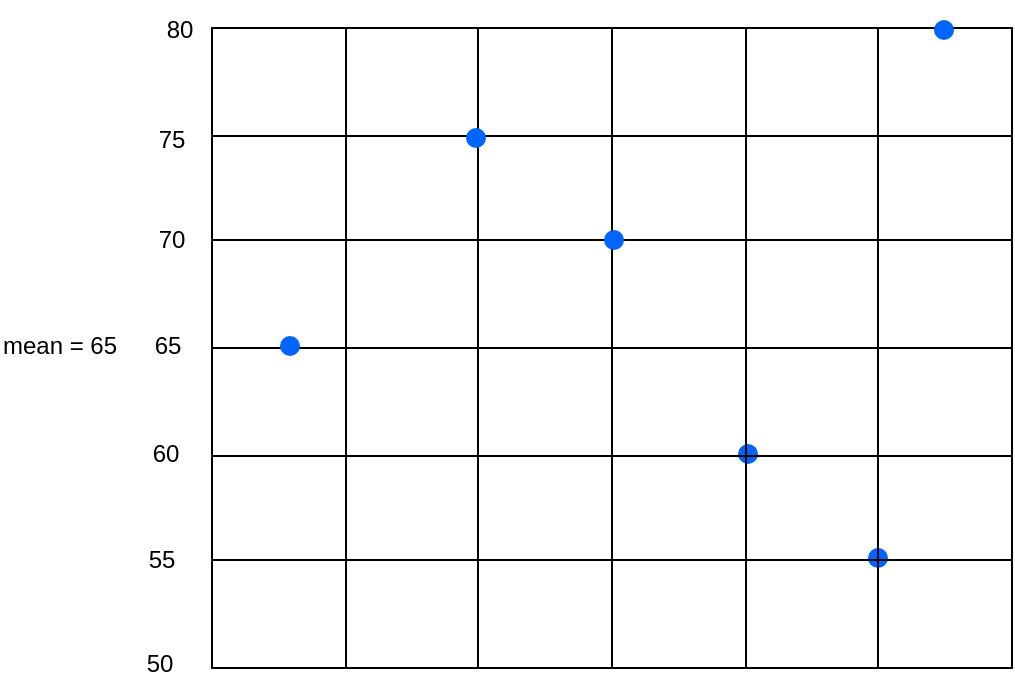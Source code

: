 <mxfile version="24.7.7">
  <diagram name="Page-1" id="GW_NH_uWbhmIjLpSf5wQ">
    <mxGraphModel dx="984" dy="575" grid="1" gridSize="10" guides="1" tooltips="1" connect="1" arrows="1" fold="1" page="1" pageScale="1" pageWidth="850" pageHeight="1100" math="0" shadow="0">
      <root>
        <mxCell id="0" />
        <mxCell id="1" parent="0" />
        <mxCell id="uu_pa1607YgZWATwTWHK-55" value="" style="childLayout=tableLayout;recursiveResize=0;shadow=0;fillColor=none;" vertex="1" parent="1">
          <mxGeometry x="160" y="240" width="200" height="160" as="geometry" />
        </mxCell>
        <mxCell id="uu_pa1607YgZWATwTWHK-56" value="" style="shape=tableRow;horizontal=0;startSize=0;swimlaneHead=0;swimlaneBody=0;top=0;left=0;bottom=0;right=0;dropTarget=0;collapsible=0;recursiveResize=0;expand=0;fontStyle=0;fillColor=none;strokeColor=inherit;" vertex="1" parent="uu_pa1607YgZWATwTWHK-55">
          <mxGeometry width="200" height="54" as="geometry" />
        </mxCell>
        <mxCell id="uu_pa1607YgZWATwTWHK-57" value="" style="connectable=0;recursiveResize=0;strokeColor=inherit;fillColor=none;align=center;whiteSpace=wrap;html=1;" vertex="1" parent="uu_pa1607YgZWATwTWHK-56">
          <mxGeometry width="67" height="54" as="geometry">
            <mxRectangle width="67" height="54" as="alternateBounds" />
          </mxGeometry>
        </mxCell>
        <mxCell id="uu_pa1607YgZWATwTWHK-58" value="" style="connectable=0;recursiveResize=0;strokeColor=inherit;fillColor=none;align=center;whiteSpace=wrap;html=1;" vertex="1" parent="uu_pa1607YgZWATwTWHK-56">
          <mxGeometry x="67" width="66" height="54" as="geometry">
            <mxRectangle width="66" height="54" as="alternateBounds" />
          </mxGeometry>
        </mxCell>
        <mxCell id="uu_pa1607YgZWATwTWHK-59" value="" style="connectable=0;recursiveResize=0;strokeColor=inherit;fillColor=none;align=center;whiteSpace=wrap;html=1;" vertex="1" parent="uu_pa1607YgZWATwTWHK-56">
          <mxGeometry x="133" width="67" height="54" as="geometry">
            <mxRectangle width="67" height="54" as="alternateBounds" />
          </mxGeometry>
        </mxCell>
        <mxCell id="uu_pa1607YgZWATwTWHK-60" style="shape=tableRow;horizontal=0;startSize=0;swimlaneHead=0;swimlaneBody=0;top=0;left=0;bottom=0;right=0;dropTarget=0;collapsible=0;recursiveResize=0;expand=0;fontStyle=0;fillColor=none;strokeColor=inherit;" vertex="1" parent="uu_pa1607YgZWATwTWHK-55">
          <mxGeometry y="54" width="200" height="52" as="geometry" />
        </mxCell>
        <mxCell id="uu_pa1607YgZWATwTWHK-61" value="" style="connectable=0;recursiveResize=0;strokeColor=inherit;fillColor=none;align=center;whiteSpace=wrap;html=1;" vertex="1" parent="uu_pa1607YgZWATwTWHK-60">
          <mxGeometry width="67" height="52" as="geometry">
            <mxRectangle width="67" height="52" as="alternateBounds" />
          </mxGeometry>
        </mxCell>
        <mxCell id="uu_pa1607YgZWATwTWHK-62" value="" style="connectable=0;recursiveResize=0;strokeColor=inherit;fillColor=none;align=center;whiteSpace=wrap;html=1;" vertex="1" parent="uu_pa1607YgZWATwTWHK-60">
          <mxGeometry x="67" width="66" height="52" as="geometry">
            <mxRectangle width="66" height="52" as="alternateBounds" />
          </mxGeometry>
        </mxCell>
        <mxCell id="uu_pa1607YgZWATwTWHK-63" value="" style="connectable=0;recursiveResize=0;strokeColor=inherit;fillColor=none;align=center;whiteSpace=wrap;html=1;" vertex="1" parent="uu_pa1607YgZWATwTWHK-60">
          <mxGeometry x="133" width="67" height="52" as="geometry">
            <mxRectangle width="67" height="52" as="alternateBounds" />
          </mxGeometry>
        </mxCell>
        <mxCell id="uu_pa1607YgZWATwTWHK-64" style="shape=tableRow;horizontal=0;startSize=0;swimlaneHead=0;swimlaneBody=0;top=0;left=0;bottom=0;right=0;dropTarget=0;collapsible=0;recursiveResize=0;expand=0;fontStyle=0;fillColor=none;strokeColor=inherit;" vertex="1" parent="uu_pa1607YgZWATwTWHK-55">
          <mxGeometry y="106" width="200" height="54" as="geometry" />
        </mxCell>
        <mxCell id="uu_pa1607YgZWATwTWHK-65" value="" style="connectable=0;recursiveResize=0;strokeColor=inherit;fillColor=none;align=center;whiteSpace=wrap;html=1;" vertex="1" parent="uu_pa1607YgZWATwTWHK-64">
          <mxGeometry width="67" height="54" as="geometry">
            <mxRectangle width="67" height="54" as="alternateBounds" />
          </mxGeometry>
        </mxCell>
        <mxCell id="uu_pa1607YgZWATwTWHK-66" value="" style="connectable=0;recursiveResize=0;strokeColor=inherit;fillColor=none;align=center;whiteSpace=wrap;html=1;" vertex="1" parent="uu_pa1607YgZWATwTWHK-64">
          <mxGeometry x="67" width="66" height="54" as="geometry">
            <mxRectangle width="66" height="54" as="alternateBounds" />
          </mxGeometry>
        </mxCell>
        <mxCell id="uu_pa1607YgZWATwTWHK-67" value="" style="connectable=0;recursiveResize=0;strokeColor=inherit;fillColor=none;align=center;whiteSpace=wrap;html=1;" vertex="1" parent="uu_pa1607YgZWATwTWHK-64">
          <mxGeometry x="133" width="67" height="54" as="geometry">
            <mxRectangle width="67" height="54" as="alternateBounds" />
          </mxGeometry>
        </mxCell>
        <mxCell id="uu_pa1607YgZWATwTWHK-29" value="" style="childLayout=tableLayout;recursiveResize=0;shadow=0;fillColor=none;" vertex="1" parent="1">
          <mxGeometry x="160" y="80" width="200" height="160" as="geometry" />
        </mxCell>
        <mxCell id="uu_pa1607YgZWATwTWHK-30" value="" style="shape=tableRow;horizontal=0;startSize=0;swimlaneHead=0;swimlaneBody=0;top=0;left=0;bottom=0;right=0;dropTarget=0;collapsible=0;recursiveResize=0;expand=0;fontStyle=0;fillColor=none;strokeColor=inherit;" vertex="1" parent="uu_pa1607YgZWATwTWHK-29">
          <mxGeometry width="200" height="54" as="geometry" />
        </mxCell>
        <mxCell id="uu_pa1607YgZWATwTWHK-31" value="" style="connectable=0;recursiveResize=0;strokeColor=inherit;fillColor=none;align=center;whiteSpace=wrap;html=1;" vertex="1" parent="uu_pa1607YgZWATwTWHK-30">
          <mxGeometry width="67" height="54" as="geometry">
            <mxRectangle width="67" height="54" as="alternateBounds" />
          </mxGeometry>
        </mxCell>
        <mxCell id="uu_pa1607YgZWATwTWHK-32" value="" style="connectable=0;recursiveResize=0;strokeColor=inherit;fillColor=none;align=center;whiteSpace=wrap;html=1;" vertex="1" parent="uu_pa1607YgZWATwTWHK-30">
          <mxGeometry x="67" width="66" height="54" as="geometry">
            <mxRectangle width="66" height="54" as="alternateBounds" />
          </mxGeometry>
        </mxCell>
        <mxCell id="uu_pa1607YgZWATwTWHK-33" value="" style="connectable=0;recursiveResize=0;strokeColor=inherit;fillColor=none;align=center;whiteSpace=wrap;html=1;" vertex="1" parent="uu_pa1607YgZWATwTWHK-30">
          <mxGeometry x="133" width="67" height="54" as="geometry">
            <mxRectangle width="67" height="54" as="alternateBounds" />
          </mxGeometry>
        </mxCell>
        <mxCell id="uu_pa1607YgZWATwTWHK-34" style="shape=tableRow;horizontal=0;startSize=0;swimlaneHead=0;swimlaneBody=0;top=0;left=0;bottom=0;right=0;dropTarget=0;collapsible=0;recursiveResize=0;expand=0;fontStyle=0;fillColor=none;strokeColor=inherit;" vertex="1" parent="uu_pa1607YgZWATwTWHK-29">
          <mxGeometry y="54" width="200" height="52" as="geometry" />
        </mxCell>
        <mxCell id="uu_pa1607YgZWATwTWHK-35" value="" style="connectable=0;recursiveResize=0;strokeColor=inherit;fillColor=none;align=center;whiteSpace=wrap;html=1;" vertex="1" parent="uu_pa1607YgZWATwTWHK-34">
          <mxGeometry width="67" height="52" as="geometry">
            <mxRectangle width="67" height="52" as="alternateBounds" />
          </mxGeometry>
        </mxCell>
        <mxCell id="uu_pa1607YgZWATwTWHK-36" value="" style="connectable=0;recursiveResize=0;strokeColor=inherit;fillColor=none;align=center;whiteSpace=wrap;html=1;" vertex="1" parent="uu_pa1607YgZWATwTWHK-34">
          <mxGeometry x="67" width="66" height="52" as="geometry">
            <mxRectangle width="66" height="52" as="alternateBounds" />
          </mxGeometry>
        </mxCell>
        <mxCell id="uu_pa1607YgZWATwTWHK-37" value="&amp;nbsp;" style="connectable=0;recursiveResize=0;strokeColor=inherit;fillColor=none;align=center;whiteSpace=wrap;html=1;" vertex="1" parent="uu_pa1607YgZWATwTWHK-34">
          <mxGeometry x="133" width="67" height="52" as="geometry">
            <mxRectangle width="67" height="52" as="alternateBounds" />
          </mxGeometry>
        </mxCell>
        <mxCell id="uu_pa1607YgZWATwTWHK-38" style="shape=tableRow;horizontal=0;startSize=0;swimlaneHead=0;swimlaneBody=0;top=0;left=0;bottom=0;right=0;dropTarget=0;collapsible=0;recursiveResize=0;expand=0;fontStyle=0;fillColor=none;strokeColor=inherit;" vertex="1" parent="uu_pa1607YgZWATwTWHK-29">
          <mxGeometry y="106" width="200" height="54" as="geometry" />
        </mxCell>
        <mxCell id="uu_pa1607YgZWATwTWHK-39" value="" style="connectable=0;recursiveResize=0;strokeColor=inherit;fillColor=none;align=center;whiteSpace=wrap;html=1;" vertex="1" parent="uu_pa1607YgZWATwTWHK-38">
          <mxGeometry width="67" height="54" as="geometry">
            <mxRectangle width="67" height="54" as="alternateBounds" />
          </mxGeometry>
        </mxCell>
        <mxCell id="uu_pa1607YgZWATwTWHK-40" value="" style="connectable=0;recursiveResize=0;strokeColor=inherit;fillColor=none;align=center;whiteSpace=wrap;html=1;" vertex="1" parent="uu_pa1607YgZWATwTWHK-38">
          <mxGeometry x="67" width="66" height="54" as="geometry">
            <mxRectangle width="66" height="54" as="alternateBounds" />
          </mxGeometry>
        </mxCell>
        <mxCell id="uu_pa1607YgZWATwTWHK-41" value="" style="connectable=0;recursiveResize=0;strokeColor=inherit;fillColor=none;align=center;whiteSpace=wrap;html=1;" vertex="1" parent="uu_pa1607YgZWATwTWHK-38">
          <mxGeometry x="133" width="67" height="54" as="geometry">
            <mxRectangle width="67" height="54" as="alternateBounds" />
          </mxGeometry>
        </mxCell>
        <mxCell id="uu_pa1607YgZWATwTWHK-42" value="" style="childLayout=tableLayout;recursiveResize=0;shadow=0;fillColor=none;" vertex="1" parent="1">
          <mxGeometry x="360" y="80" width="200" height="160" as="geometry" />
        </mxCell>
        <mxCell id="uu_pa1607YgZWATwTWHK-43" value="" style="shape=tableRow;horizontal=0;startSize=0;swimlaneHead=0;swimlaneBody=0;top=0;left=0;bottom=0;right=0;dropTarget=0;collapsible=0;recursiveResize=0;expand=0;fontStyle=0;fillColor=none;strokeColor=inherit;" vertex="1" parent="uu_pa1607YgZWATwTWHK-42">
          <mxGeometry width="200" height="54" as="geometry" />
        </mxCell>
        <mxCell id="uu_pa1607YgZWATwTWHK-44" value="" style="connectable=0;recursiveResize=0;strokeColor=inherit;fillColor=none;align=center;whiteSpace=wrap;html=1;" vertex="1" parent="uu_pa1607YgZWATwTWHK-43">
          <mxGeometry width="67" height="54" as="geometry">
            <mxRectangle width="67" height="54" as="alternateBounds" />
          </mxGeometry>
        </mxCell>
        <mxCell id="uu_pa1607YgZWATwTWHK-45" value="" style="connectable=0;recursiveResize=0;strokeColor=inherit;fillColor=none;align=center;whiteSpace=wrap;html=1;" vertex="1" parent="uu_pa1607YgZWATwTWHK-43">
          <mxGeometry x="67" width="66" height="54" as="geometry">
            <mxRectangle width="66" height="54" as="alternateBounds" />
          </mxGeometry>
        </mxCell>
        <mxCell id="uu_pa1607YgZWATwTWHK-46" value="" style="connectable=0;recursiveResize=0;strokeColor=inherit;fillColor=none;align=center;whiteSpace=wrap;html=1;" vertex="1" parent="uu_pa1607YgZWATwTWHK-43">
          <mxGeometry x="133" width="67" height="54" as="geometry">
            <mxRectangle width="67" height="54" as="alternateBounds" />
          </mxGeometry>
        </mxCell>
        <mxCell id="uu_pa1607YgZWATwTWHK-47" style="shape=tableRow;horizontal=0;startSize=0;swimlaneHead=0;swimlaneBody=0;top=0;left=0;bottom=0;right=0;dropTarget=0;collapsible=0;recursiveResize=0;expand=0;fontStyle=0;fillColor=none;strokeColor=inherit;" vertex="1" parent="uu_pa1607YgZWATwTWHK-42">
          <mxGeometry y="54" width="200" height="52" as="geometry" />
        </mxCell>
        <mxCell id="uu_pa1607YgZWATwTWHK-48" value="" style="connectable=0;recursiveResize=0;strokeColor=inherit;fillColor=none;align=center;whiteSpace=wrap;html=1;" vertex="1" parent="uu_pa1607YgZWATwTWHK-47">
          <mxGeometry width="67" height="52" as="geometry">
            <mxRectangle width="67" height="52" as="alternateBounds" />
          </mxGeometry>
        </mxCell>
        <mxCell id="uu_pa1607YgZWATwTWHK-49" value="" style="connectable=0;recursiveResize=0;strokeColor=inherit;fillColor=none;align=center;whiteSpace=wrap;html=1;" vertex="1" parent="uu_pa1607YgZWATwTWHK-47">
          <mxGeometry x="67" width="66" height="52" as="geometry">
            <mxRectangle width="66" height="52" as="alternateBounds" />
          </mxGeometry>
        </mxCell>
        <mxCell id="uu_pa1607YgZWATwTWHK-50" value="" style="connectable=0;recursiveResize=0;strokeColor=inherit;fillColor=none;align=center;whiteSpace=wrap;html=1;" vertex="1" parent="uu_pa1607YgZWATwTWHK-47">
          <mxGeometry x="133" width="67" height="52" as="geometry">
            <mxRectangle width="67" height="52" as="alternateBounds" />
          </mxGeometry>
        </mxCell>
        <mxCell id="uu_pa1607YgZWATwTWHK-51" style="shape=tableRow;horizontal=0;startSize=0;swimlaneHead=0;swimlaneBody=0;top=0;left=0;bottom=0;right=0;dropTarget=0;collapsible=0;recursiveResize=0;expand=0;fontStyle=0;fillColor=none;strokeColor=inherit;" vertex="1" parent="uu_pa1607YgZWATwTWHK-42">
          <mxGeometry y="106" width="200" height="54" as="geometry" />
        </mxCell>
        <mxCell id="uu_pa1607YgZWATwTWHK-52" value="" style="connectable=0;recursiveResize=0;strokeColor=inherit;fillColor=none;align=center;whiteSpace=wrap;html=1;" vertex="1" parent="uu_pa1607YgZWATwTWHK-51">
          <mxGeometry width="67" height="54" as="geometry">
            <mxRectangle width="67" height="54" as="alternateBounds" />
          </mxGeometry>
        </mxCell>
        <mxCell id="uu_pa1607YgZWATwTWHK-53" value="" style="connectable=0;recursiveResize=0;strokeColor=inherit;fillColor=none;align=center;whiteSpace=wrap;html=1;" vertex="1" parent="uu_pa1607YgZWATwTWHK-51">
          <mxGeometry x="67" width="66" height="54" as="geometry">
            <mxRectangle width="66" height="54" as="alternateBounds" />
          </mxGeometry>
        </mxCell>
        <mxCell id="uu_pa1607YgZWATwTWHK-54" value="" style="connectable=0;recursiveResize=0;strokeColor=inherit;fillColor=none;align=center;whiteSpace=wrap;html=1;" vertex="1" parent="uu_pa1607YgZWATwTWHK-51">
          <mxGeometry x="133" width="67" height="54" as="geometry">
            <mxRectangle width="67" height="54" as="alternateBounds" />
          </mxGeometry>
        </mxCell>
        <mxCell id="uu_pa1607YgZWATwTWHK-9" value="" style="shape=ellipse;fillColor=#0065FF;strokeColor=none;html=1;sketch=0;" vertex="1" parent="1">
          <mxGeometry x="287" y="130" width="10" height="10" as="geometry" />
        </mxCell>
        <mxCell id="uu_pa1607YgZWATwTWHK-10" value="" style="shape=ellipse;fillColor=#0065FF;strokeColor=none;html=1;sketch=0;" vertex="1" parent="1">
          <mxGeometry x="194" y="234" width="10" height="10" as="geometry" />
        </mxCell>
        <mxCell id="uu_pa1607YgZWATwTWHK-82" value="" style="shape=ellipse;fillColor=#0065FF;strokeColor=none;html=1;sketch=0;" vertex="1" parent="1">
          <mxGeometry x="356" y="181" width="10" height="10" as="geometry" />
        </mxCell>
        <mxCell id="uu_pa1607YgZWATwTWHK-83" value="" style="shape=ellipse;fillColor=#0065FF;strokeColor=none;html=1;sketch=0;" vertex="1" parent="1">
          <mxGeometry x="423" y="288" width="10" height="10" as="geometry" />
        </mxCell>
        <mxCell id="uu_pa1607YgZWATwTWHK-84" value="" style="shape=ellipse;fillColor=#0065FF;strokeColor=none;html=1;sketch=0;" vertex="1" parent="1">
          <mxGeometry x="521" y="76" width="10" height="10" as="geometry" />
        </mxCell>
        <mxCell id="uu_pa1607YgZWATwTWHK-85" value="" style="shape=ellipse;fillColor=#0065FF;strokeColor=none;html=1;sketch=0;" vertex="1" parent="1">
          <mxGeometry x="488" y="340" width="10" height="10" as="geometry" />
        </mxCell>
        <mxCell id="uu_pa1607YgZWATwTWHK-86" value="" style="childLayout=tableLayout;recursiveResize=0;shadow=0;fillColor=none;" vertex="1" parent="1">
          <mxGeometry x="360" y="240" width="200" height="160" as="geometry" />
        </mxCell>
        <mxCell id="uu_pa1607YgZWATwTWHK-87" value="" style="shape=tableRow;horizontal=0;startSize=0;swimlaneHead=0;swimlaneBody=0;top=0;left=0;bottom=0;right=0;dropTarget=0;collapsible=0;recursiveResize=0;expand=0;fontStyle=0;fillColor=none;strokeColor=inherit;" vertex="1" parent="uu_pa1607YgZWATwTWHK-86">
          <mxGeometry width="200" height="54" as="geometry" />
        </mxCell>
        <mxCell id="uu_pa1607YgZWATwTWHK-88" value="" style="connectable=0;recursiveResize=0;strokeColor=inherit;fillColor=none;align=center;whiteSpace=wrap;html=1;" vertex="1" parent="uu_pa1607YgZWATwTWHK-87">
          <mxGeometry width="67" height="54" as="geometry">
            <mxRectangle width="67" height="54" as="alternateBounds" />
          </mxGeometry>
        </mxCell>
        <mxCell id="uu_pa1607YgZWATwTWHK-89" value="" style="connectable=0;recursiveResize=0;strokeColor=inherit;fillColor=none;align=center;whiteSpace=wrap;html=1;" vertex="1" parent="uu_pa1607YgZWATwTWHK-87">
          <mxGeometry x="67" width="66" height="54" as="geometry">
            <mxRectangle width="66" height="54" as="alternateBounds" />
          </mxGeometry>
        </mxCell>
        <mxCell id="uu_pa1607YgZWATwTWHK-90" value="" style="connectable=0;recursiveResize=0;strokeColor=inherit;fillColor=none;align=center;whiteSpace=wrap;html=1;" vertex="1" parent="uu_pa1607YgZWATwTWHK-87">
          <mxGeometry x="133" width="67" height="54" as="geometry">
            <mxRectangle width="67" height="54" as="alternateBounds" />
          </mxGeometry>
        </mxCell>
        <mxCell id="uu_pa1607YgZWATwTWHK-91" style="shape=tableRow;horizontal=0;startSize=0;swimlaneHead=0;swimlaneBody=0;top=0;left=0;bottom=0;right=0;dropTarget=0;collapsible=0;recursiveResize=0;expand=0;fontStyle=0;fillColor=none;strokeColor=inherit;" vertex="1" parent="uu_pa1607YgZWATwTWHK-86">
          <mxGeometry y="54" width="200" height="52" as="geometry" />
        </mxCell>
        <mxCell id="uu_pa1607YgZWATwTWHK-92" value="" style="connectable=0;recursiveResize=0;strokeColor=inherit;fillColor=none;align=center;whiteSpace=wrap;html=1;" vertex="1" parent="uu_pa1607YgZWATwTWHK-91">
          <mxGeometry width="67" height="52" as="geometry">
            <mxRectangle width="67" height="52" as="alternateBounds" />
          </mxGeometry>
        </mxCell>
        <mxCell id="uu_pa1607YgZWATwTWHK-93" value="" style="connectable=0;recursiveResize=0;strokeColor=inherit;fillColor=none;align=center;whiteSpace=wrap;html=1;" vertex="1" parent="uu_pa1607YgZWATwTWHK-91">
          <mxGeometry x="67" width="66" height="52" as="geometry">
            <mxRectangle width="66" height="52" as="alternateBounds" />
          </mxGeometry>
        </mxCell>
        <mxCell id="uu_pa1607YgZWATwTWHK-94" value="" style="connectable=0;recursiveResize=0;strokeColor=inherit;fillColor=none;align=center;whiteSpace=wrap;html=1;" vertex="1" parent="uu_pa1607YgZWATwTWHK-91">
          <mxGeometry x="133" width="67" height="52" as="geometry">
            <mxRectangle width="67" height="52" as="alternateBounds" />
          </mxGeometry>
        </mxCell>
        <mxCell id="uu_pa1607YgZWATwTWHK-95" style="shape=tableRow;horizontal=0;startSize=0;swimlaneHead=0;swimlaneBody=0;top=0;left=0;bottom=0;right=0;dropTarget=0;collapsible=0;recursiveResize=0;expand=0;fontStyle=0;fillColor=none;strokeColor=inherit;" vertex="1" parent="uu_pa1607YgZWATwTWHK-86">
          <mxGeometry y="106" width="200" height="54" as="geometry" />
        </mxCell>
        <mxCell id="uu_pa1607YgZWATwTWHK-96" value="" style="connectable=0;recursiveResize=0;strokeColor=inherit;fillColor=none;align=center;whiteSpace=wrap;html=1;" vertex="1" parent="uu_pa1607YgZWATwTWHK-95">
          <mxGeometry width="67" height="54" as="geometry">
            <mxRectangle width="67" height="54" as="alternateBounds" />
          </mxGeometry>
        </mxCell>
        <mxCell id="uu_pa1607YgZWATwTWHK-97" value="" style="connectable=0;recursiveResize=0;strokeColor=inherit;fillColor=none;align=center;whiteSpace=wrap;html=1;" vertex="1" parent="uu_pa1607YgZWATwTWHK-95">
          <mxGeometry x="67" width="66" height="54" as="geometry">
            <mxRectangle width="66" height="54" as="alternateBounds" />
          </mxGeometry>
        </mxCell>
        <mxCell id="uu_pa1607YgZWATwTWHK-98" value="" style="connectable=0;recursiveResize=0;strokeColor=inherit;fillColor=none;align=center;whiteSpace=wrap;html=1;" vertex="1" parent="uu_pa1607YgZWATwTWHK-95">
          <mxGeometry x="133" width="67" height="54" as="geometry">
            <mxRectangle width="67" height="54" as="alternateBounds" />
          </mxGeometry>
        </mxCell>
        <mxCell id="uu_pa1607YgZWATwTWHK-99" value="mean = 65" style="text;html=1;align=center;verticalAlign=middle;whiteSpace=wrap;rounded=0;" vertex="1" parent="1">
          <mxGeometry x="54" y="224" width="60" height="30" as="geometry" />
        </mxCell>
        <mxCell id="uu_pa1607YgZWATwTWHK-100" value="65" style="text;html=1;align=center;verticalAlign=middle;whiteSpace=wrap;rounded=0;" vertex="1" parent="1">
          <mxGeometry x="108" y="224" width="60" height="30" as="geometry" />
        </mxCell>
        <mxCell id="uu_pa1607YgZWATwTWHK-101" value="70" style="text;html=1;align=center;verticalAlign=middle;whiteSpace=wrap;rounded=0;" vertex="1" parent="1">
          <mxGeometry x="110" y="171" width="60" height="30" as="geometry" />
        </mxCell>
        <mxCell id="uu_pa1607YgZWATwTWHK-102" value="75" style="text;html=1;align=center;verticalAlign=middle;whiteSpace=wrap;rounded=0;" vertex="1" parent="1">
          <mxGeometry x="110" y="121" width="60" height="30" as="geometry" />
        </mxCell>
        <mxCell id="uu_pa1607YgZWATwTWHK-103" value="80" style="text;html=1;align=center;verticalAlign=middle;whiteSpace=wrap;rounded=0;" vertex="1" parent="1">
          <mxGeometry x="114" y="66" width="60" height="30" as="geometry" />
        </mxCell>
        <mxCell id="uu_pa1607YgZWATwTWHK-104" value="60" style="text;html=1;align=center;verticalAlign=middle;whiteSpace=wrap;rounded=0;" vertex="1" parent="1">
          <mxGeometry x="107" y="278" width="60" height="30" as="geometry" />
        </mxCell>
        <mxCell id="uu_pa1607YgZWATwTWHK-105" value="55" style="text;html=1;align=center;verticalAlign=middle;whiteSpace=wrap;rounded=0;" vertex="1" parent="1">
          <mxGeometry x="105" y="331" width="60" height="30" as="geometry" />
        </mxCell>
        <mxCell id="uu_pa1607YgZWATwTWHK-106" value="50" style="text;html=1;align=center;verticalAlign=middle;whiteSpace=wrap;rounded=0;" vertex="1" parent="1">
          <mxGeometry x="104" y="383" width="60" height="30" as="geometry" />
        </mxCell>
      </root>
    </mxGraphModel>
  </diagram>
</mxfile>
